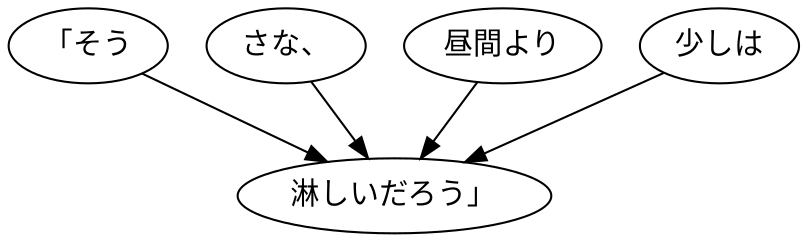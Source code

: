 digraph graph7438 {
	node0 [label="「そう"];
	node1 [label="さな、"];
	node2 [label="昼間より"];
	node3 [label="少しは"];
	node4 [label="淋しいだろう」"];
	node0 -> node4;
	node1 -> node4;
	node2 -> node4;
	node3 -> node4;
}
